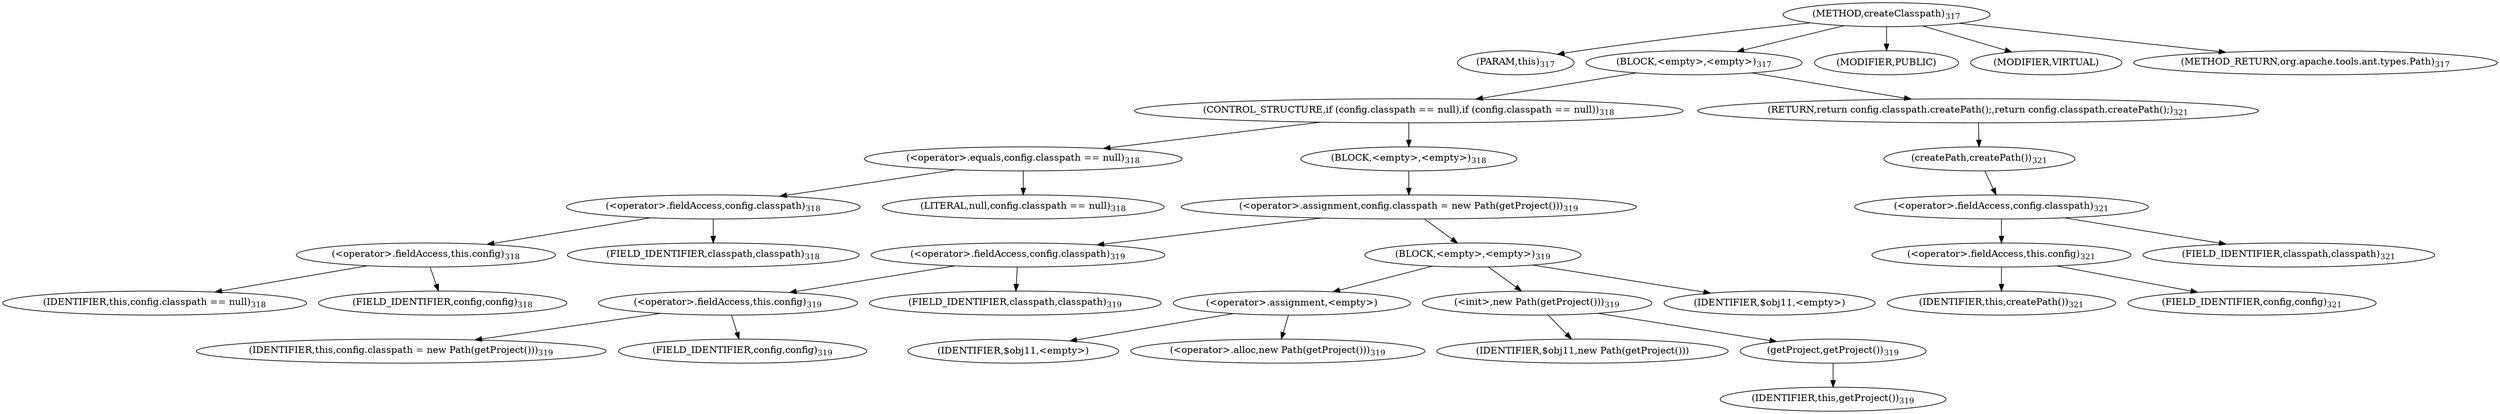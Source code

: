 digraph "createClasspath" {  
"408" [label = <(METHOD,createClasspath)<SUB>317</SUB>> ]
"60" [label = <(PARAM,this)<SUB>317</SUB>> ]
"409" [label = <(BLOCK,&lt;empty&gt;,&lt;empty&gt;)<SUB>317</SUB>> ]
"410" [label = <(CONTROL_STRUCTURE,if (config.classpath == null),if (config.classpath == null))<SUB>318</SUB>> ]
"411" [label = <(&lt;operator&gt;.equals,config.classpath == null)<SUB>318</SUB>> ]
"412" [label = <(&lt;operator&gt;.fieldAccess,config.classpath)<SUB>318</SUB>> ]
"413" [label = <(&lt;operator&gt;.fieldAccess,this.config)<SUB>318</SUB>> ]
"414" [label = <(IDENTIFIER,this,config.classpath == null)<SUB>318</SUB>> ]
"415" [label = <(FIELD_IDENTIFIER,config,config)<SUB>318</SUB>> ]
"416" [label = <(FIELD_IDENTIFIER,classpath,classpath)<SUB>318</SUB>> ]
"417" [label = <(LITERAL,null,config.classpath == null)<SUB>318</SUB>> ]
"418" [label = <(BLOCK,&lt;empty&gt;,&lt;empty&gt;)<SUB>318</SUB>> ]
"419" [label = <(&lt;operator&gt;.assignment,config.classpath = new Path(getProject()))<SUB>319</SUB>> ]
"420" [label = <(&lt;operator&gt;.fieldAccess,config.classpath)<SUB>319</SUB>> ]
"421" [label = <(&lt;operator&gt;.fieldAccess,this.config)<SUB>319</SUB>> ]
"422" [label = <(IDENTIFIER,this,config.classpath = new Path(getProject()))<SUB>319</SUB>> ]
"423" [label = <(FIELD_IDENTIFIER,config,config)<SUB>319</SUB>> ]
"424" [label = <(FIELD_IDENTIFIER,classpath,classpath)<SUB>319</SUB>> ]
"425" [label = <(BLOCK,&lt;empty&gt;,&lt;empty&gt;)<SUB>319</SUB>> ]
"426" [label = <(&lt;operator&gt;.assignment,&lt;empty&gt;)> ]
"427" [label = <(IDENTIFIER,$obj11,&lt;empty&gt;)> ]
"428" [label = <(&lt;operator&gt;.alloc,new Path(getProject()))<SUB>319</SUB>> ]
"429" [label = <(&lt;init&gt;,new Path(getProject()))<SUB>319</SUB>> ]
"430" [label = <(IDENTIFIER,$obj11,new Path(getProject()))> ]
"431" [label = <(getProject,getProject())<SUB>319</SUB>> ]
"59" [label = <(IDENTIFIER,this,getProject())<SUB>319</SUB>> ]
"432" [label = <(IDENTIFIER,$obj11,&lt;empty&gt;)> ]
"433" [label = <(RETURN,return config.classpath.createPath();,return config.classpath.createPath();)<SUB>321</SUB>> ]
"434" [label = <(createPath,createPath())<SUB>321</SUB>> ]
"435" [label = <(&lt;operator&gt;.fieldAccess,config.classpath)<SUB>321</SUB>> ]
"436" [label = <(&lt;operator&gt;.fieldAccess,this.config)<SUB>321</SUB>> ]
"437" [label = <(IDENTIFIER,this,createPath())<SUB>321</SUB>> ]
"438" [label = <(FIELD_IDENTIFIER,config,config)<SUB>321</SUB>> ]
"439" [label = <(FIELD_IDENTIFIER,classpath,classpath)<SUB>321</SUB>> ]
"440" [label = <(MODIFIER,PUBLIC)> ]
"441" [label = <(MODIFIER,VIRTUAL)> ]
"442" [label = <(METHOD_RETURN,org.apache.tools.ant.types.Path)<SUB>317</SUB>> ]
  "408" -> "60" 
  "408" -> "409" 
  "408" -> "440" 
  "408" -> "441" 
  "408" -> "442" 
  "409" -> "410" 
  "409" -> "433" 
  "410" -> "411" 
  "410" -> "418" 
  "411" -> "412" 
  "411" -> "417" 
  "412" -> "413" 
  "412" -> "416" 
  "413" -> "414" 
  "413" -> "415" 
  "418" -> "419" 
  "419" -> "420" 
  "419" -> "425" 
  "420" -> "421" 
  "420" -> "424" 
  "421" -> "422" 
  "421" -> "423" 
  "425" -> "426" 
  "425" -> "429" 
  "425" -> "432" 
  "426" -> "427" 
  "426" -> "428" 
  "429" -> "430" 
  "429" -> "431" 
  "431" -> "59" 
  "433" -> "434" 
  "434" -> "435" 
  "435" -> "436" 
  "435" -> "439" 
  "436" -> "437" 
  "436" -> "438" 
}
